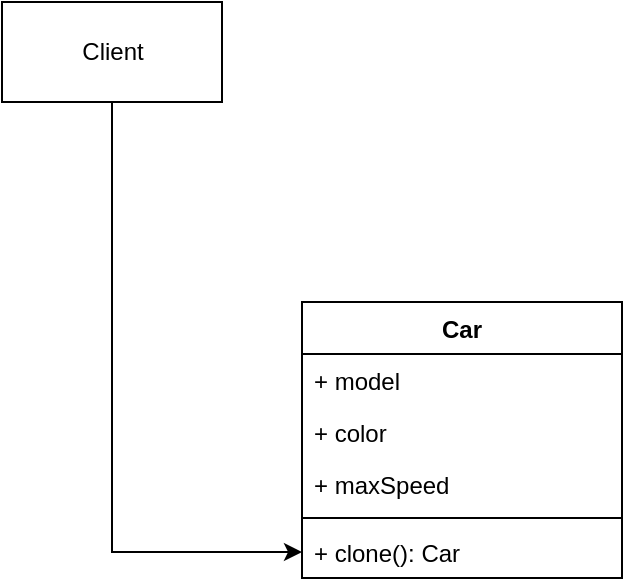 <mxfile version="14.6.13" type="device"><diagram id="DxYVbT156e1R_CeBaSZf" name="Страница 1"><mxGraphModel dx="1086" dy="806" grid="1" gridSize="10" guides="1" tooltips="1" connect="1" arrows="1" fold="1" page="1" pageScale="1" pageWidth="827" pageHeight="1169" math="0" shadow="0"><root><mxCell id="0"/><mxCell id="1" parent="0"/><mxCell id="AMKGt0aflK17U_tdEtGR-1" value="Car" style="swimlane;fontStyle=1;align=center;verticalAlign=top;childLayout=stackLayout;horizontal=1;startSize=26;horizontalStack=0;resizeParent=1;resizeParentMax=0;resizeLast=0;collapsible=1;marginBottom=0;" vertex="1" parent="1"><mxGeometry x="330" y="370" width="160" height="138" as="geometry"/></mxCell><mxCell id="AMKGt0aflK17U_tdEtGR-2" value="+ model" style="text;strokeColor=none;fillColor=none;align=left;verticalAlign=top;spacingLeft=4;spacingRight=4;overflow=hidden;rotatable=0;points=[[0,0.5],[1,0.5]];portConstraint=eastwest;" vertex="1" parent="AMKGt0aflK17U_tdEtGR-1"><mxGeometry y="26" width="160" height="26" as="geometry"/></mxCell><mxCell id="AMKGt0aflK17U_tdEtGR-5" value="+ color" style="text;strokeColor=none;fillColor=none;align=left;verticalAlign=top;spacingLeft=4;spacingRight=4;overflow=hidden;rotatable=0;points=[[0,0.5],[1,0.5]];portConstraint=eastwest;" vertex="1" parent="AMKGt0aflK17U_tdEtGR-1"><mxGeometry y="52" width="160" height="26" as="geometry"/></mxCell><mxCell id="AMKGt0aflK17U_tdEtGR-6" value="+ maxSpeed" style="text;strokeColor=none;fillColor=none;align=left;verticalAlign=top;spacingLeft=4;spacingRight=4;overflow=hidden;rotatable=0;points=[[0,0.5],[1,0.5]];portConstraint=eastwest;" vertex="1" parent="AMKGt0aflK17U_tdEtGR-1"><mxGeometry y="78" width="160" height="26" as="geometry"/></mxCell><mxCell id="AMKGt0aflK17U_tdEtGR-3" value="" style="line;strokeWidth=1;fillColor=none;align=left;verticalAlign=middle;spacingTop=-1;spacingLeft=3;spacingRight=3;rotatable=0;labelPosition=right;points=[];portConstraint=eastwest;" vertex="1" parent="AMKGt0aflK17U_tdEtGR-1"><mxGeometry y="104" width="160" height="8" as="geometry"/></mxCell><mxCell id="AMKGt0aflK17U_tdEtGR-4" value="+ clone(): Car" style="text;strokeColor=none;fillColor=none;align=left;verticalAlign=top;spacingLeft=4;spacingRight=4;overflow=hidden;rotatable=0;points=[[0,0.5],[1,0.5]];portConstraint=eastwest;" vertex="1" parent="AMKGt0aflK17U_tdEtGR-1"><mxGeometry y="112" width="160" height="26" as="geometry"/></mxCell><mxCell id="AMKGt0aflK17U_tdEtGR-10" style="edgeStyle=orthogonalEdgeStyle;rounded=0;orthogonalLoop=1;jettySize=auto;html=1;exitX=0.5;exitY=1;exitDx=0;exitDy=0;entryX=0;entryY=0.5;entryDx=0;entryDy=0;" edge="1" parent="1" source="AMKGt0aflK17U_tdEtGR-7" target="AMKGt0aflK17U_tdEtGR-4"><mxGeometry relative="1" as="geometry"/></mxCell><mxCell id="AMKGt0aflK17U_tdEtGR-7" value="Client" style="html=1;" vertex="1" parent="1"><mxGeometry x="180" y="220" width="110" height="50" as="geometry"/></mxCell></root></mxGraphModel></diagram></mxfile>